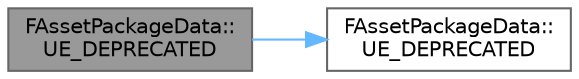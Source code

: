 digraph "FAssetPackageData::UE_DEPRECATED"
{
 // INTERACTIVE_SVG=YES
 // LATEX_PDF_SIZE
  bgcolor="transparent";
  edge [fontname=Helvetica,fontsize=10,labelfontname=Helvetica,labelfontsize=10];
  node [fontname=Helvetica,fontsize=10,shape=box,height=0.2,width=0.4];
  rankdir="LR";
  Node1 [id="Node000001",label="FAssetPackageData::\lUE_DEPRECATED",height=0.2,width=0.4,color="gray40", fillcolor="grey60", style="filled", fontcolor="black",tooltip=" "];
  Node1 -> Node2 [id="edge1_Node000001_Node000002",color="steelblue1",style="solid",tooltip=" "];
  Node2 [id="Node000002",label="FAssetPackageData::\lUE_DEPRECATED",height=0.2,width=0.4,color="grey40", fillcolor="white", style="filled",URL="$db/df4/classFAssetPackageData.html#a4a0018ed4addb16b7b22df1a41c7d4e1",tooltip="Hash of the package's .uasset/.umap file when it was last saved by the editor."];
}
